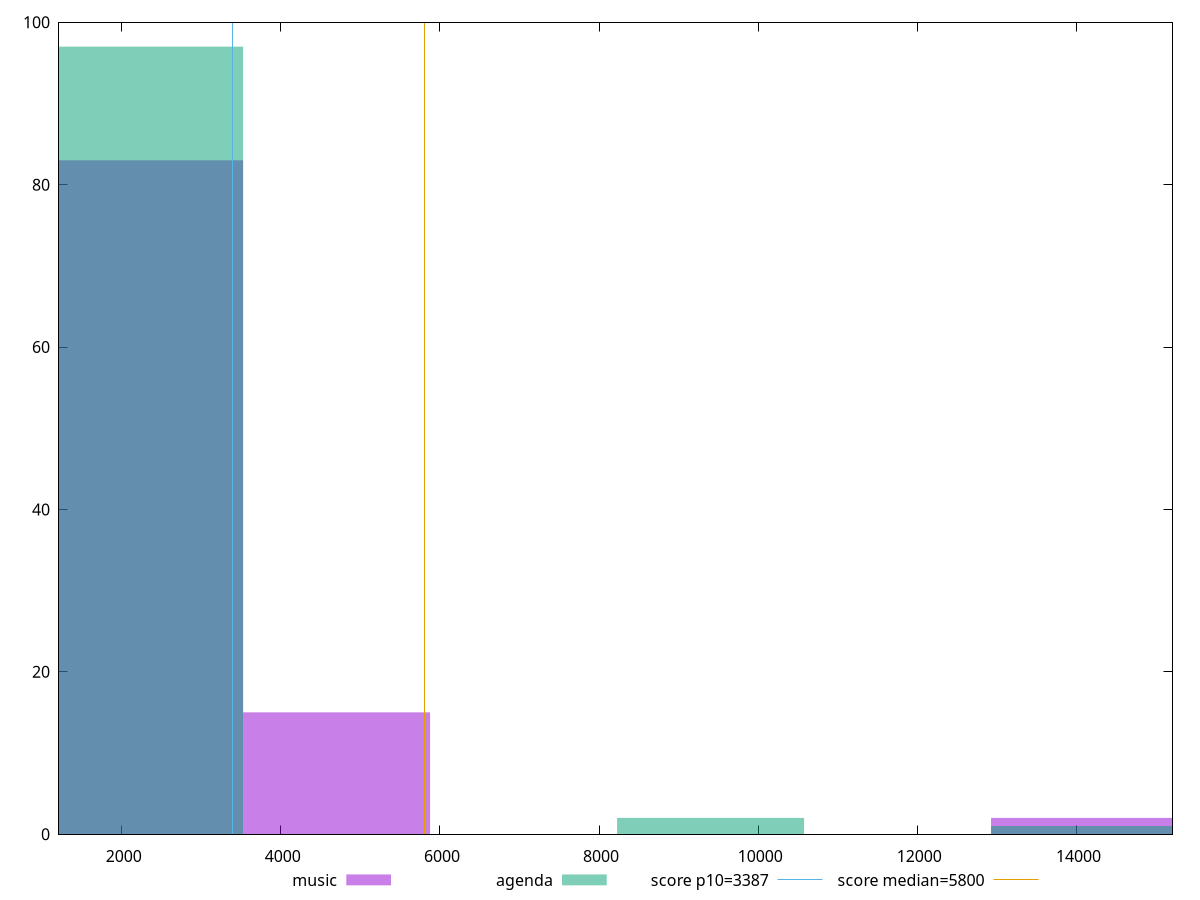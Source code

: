 reset

$music <<EOF
14102.501478789492 2
2350.416913131582 83
4700.833826263164 15
EOF

$agenda <<EOF
9401.667652526328 2
14102.501478789492 1
2350.416913131582 97
EOF

set key outside below
set boxwidth 2350.416913131582
set xrange [1211.7930000000001:15207.804060368153]
set yrange [0:100]
set trange [0:100]
set style fill transparent solid 0.5 noborder

set parametric
set terminal svg size 640, 500 enhanced background rgb 'white'
set output "report/report_00029_2021-02-24T13-36-40.390Z/speed-index/comparison/histogram/0_vs_1.svg"

plot $music title "music" with boxes, \
     $agenda title "agenda" with boxes, \
     3387,t title "score p10=3387", \
     5800,t title "score median=5800"

reset
